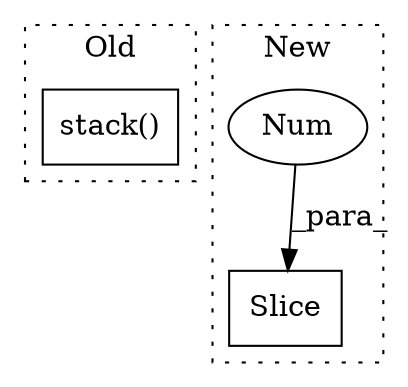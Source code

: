 digraph G {
subgraph cluster0 {
1 [label="stack()" a="75" s="1919,1934" l="12,8" shape="box"];
label = "Old";
style="dotted";
}
subgraph cluster1 {
2 [label="Slice" a="80" s="2277" l="1" shape="box"];
3 [label="Num" a="76" s="2277" l="1" shape="ellipse"];
label = "New";
style="dotted";
}
3 -> 2 [label="_para_"];
}